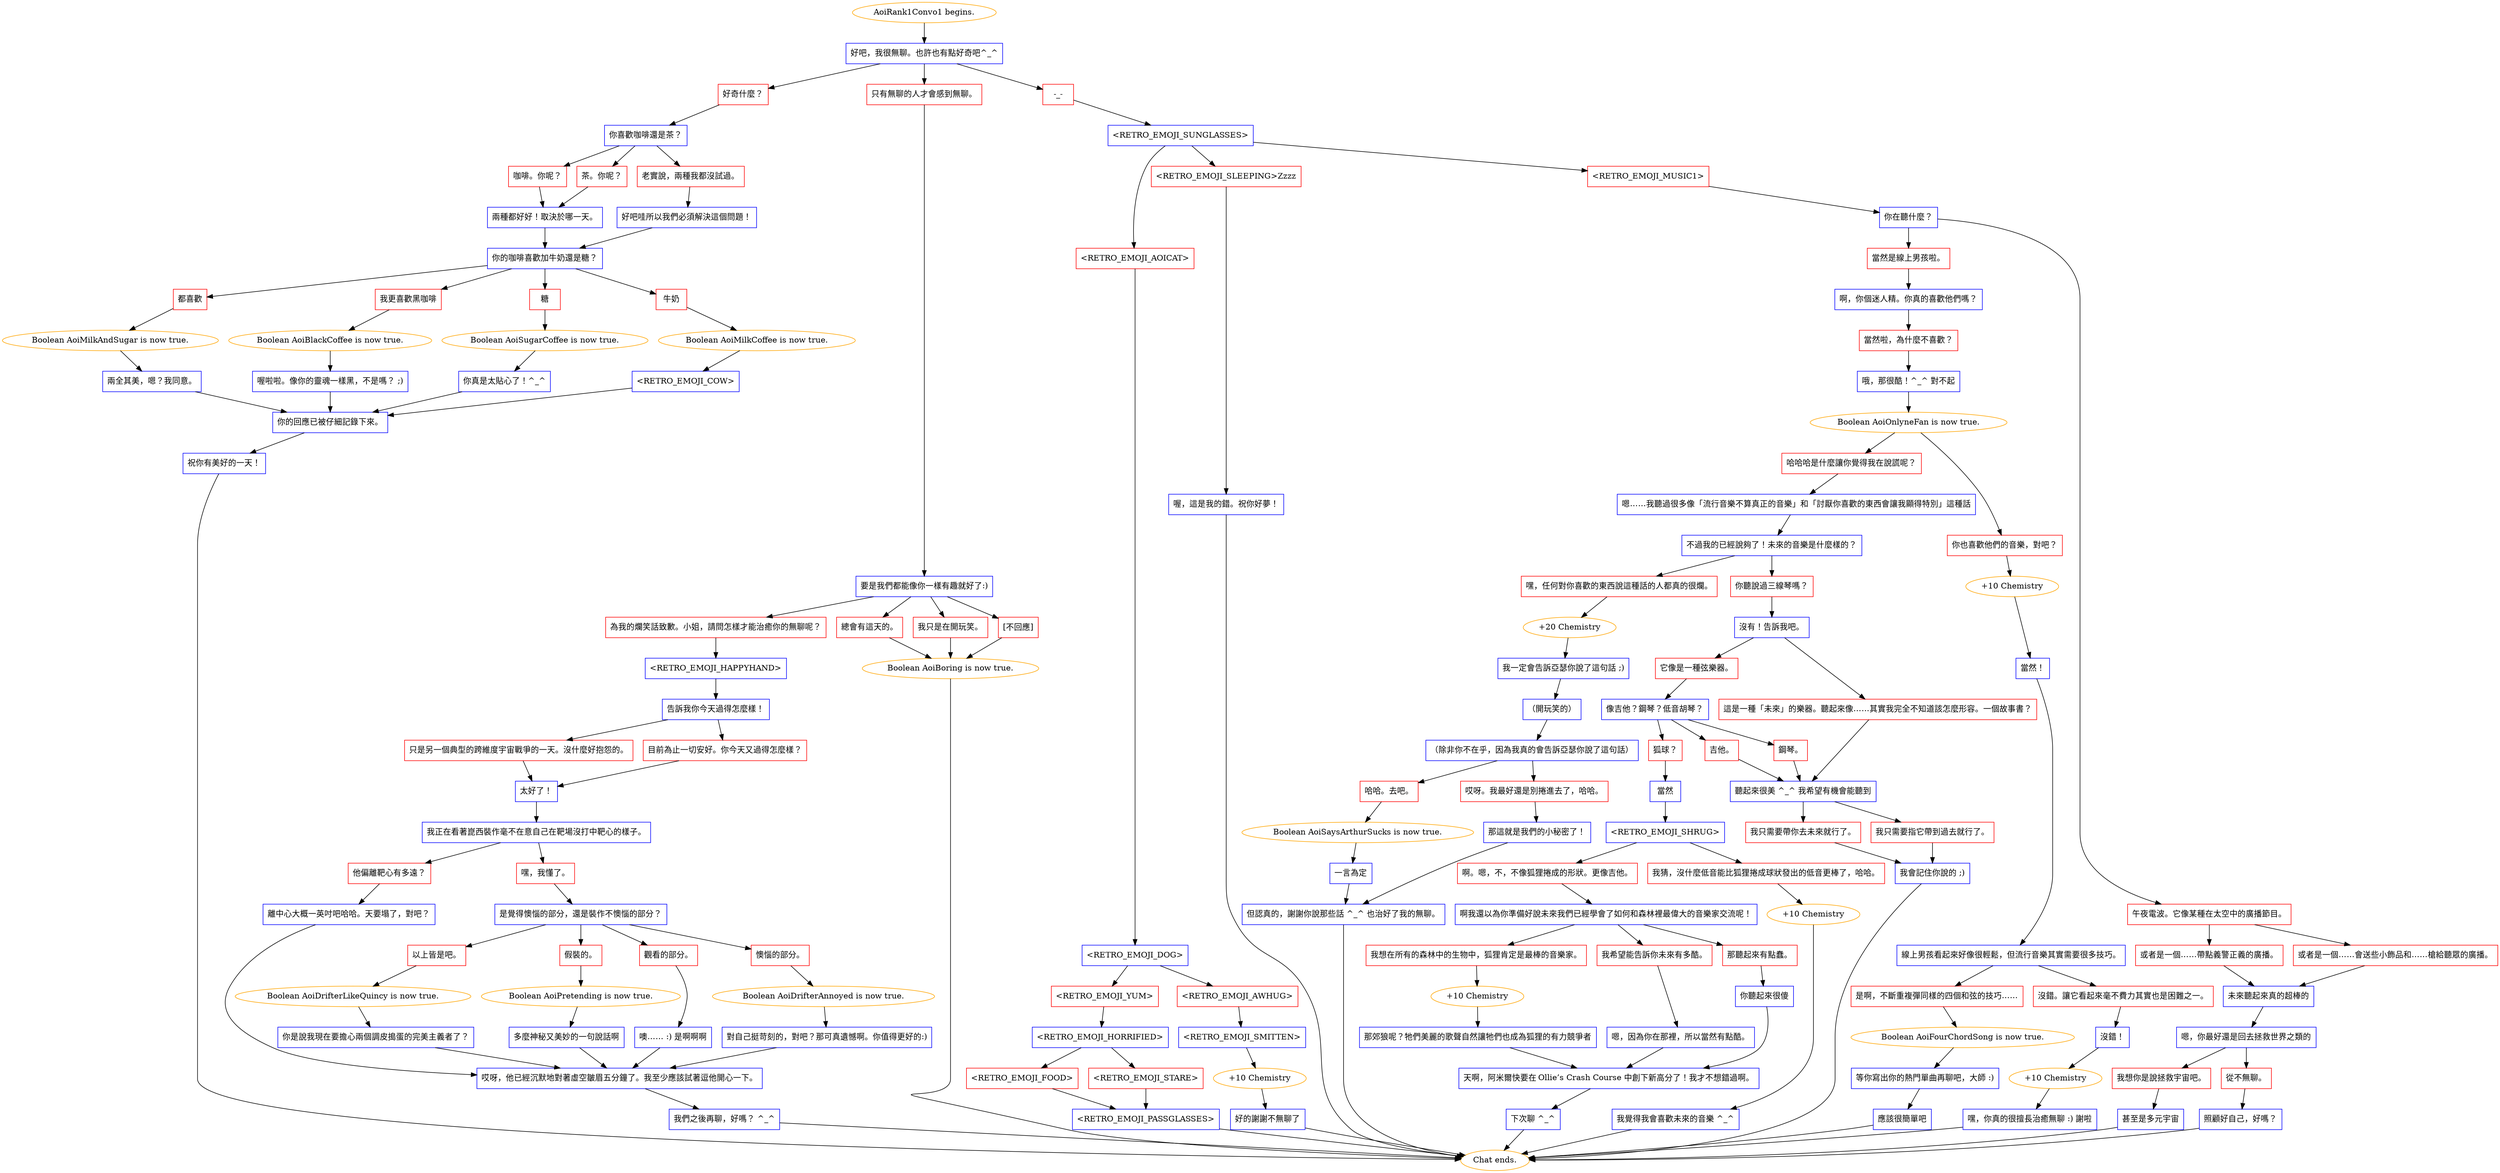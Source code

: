 digraph {
	"AoiRank1Convo1 begins." [color=orange];
		"AoiRank1Convo1 begins." -> j637424644;
	j637424644 [label="好吧，我很無聊。也許也有點好奇吧^_^",shape=box,color=blue];
		j637424644 -> j2966899354;
		j637424644 -> j2948252417;
		j637424644 -> j1239788194;
	j2966899354 [label="好奇什麼？",shape=box,color=red];
		j2966899354 -> j1601357658;
	j2948252417 [label="只有無聊的人才會感到無聊。",shape=box,color=red];
		j2948252417 -> j3419749999;
	j1239788194 [label="-_-",shape=box,color=red];
		j1239788194 -> j362087304;
	j1601357658 [label="你喜歡咖啡還是茶？",shape=box,color=blue];
		j1601357658 -> j2838077772;
		j1601357658 -> j2007359877;
		j1601357658 -> j3297671786;
	j3419749999 [label="要是我們都能像你一樣有趣就好了:)",shape=box,color=blue];
		j3419749999 -> j1582285116;
		j3419749999 -> j1670239337;
		j3419749999 -> j1235659746;
		j3419749999 -> j3548274796;
	j362087304 [label="<RETRO_EMOJI_SUNGLASSES>",shape=box,color=blue];
		j362087304 -> j4189390004;
		j362087304 -> j1800447338;
		j362087304 -> j1363102921;
	j2838077772 [label="咖啡。你呢？",shape=box,color=red];
		j2838077772 -> j1366639994;
	j2007359877 [label="茶。你呢？",shape=box,color=red];
		j2007359877 -> j1366639994;
	j3297671786 [label="老實說，兩種我都沒試過。",shape=box,color=red];
		j3297671786 -> j3754529741;
	j1582285116 [label="為我的爛笑話致歉。小姐，請問怎樣才能治癒你的無聊呢？",shape=box,color=red];
		j1582285116 -> j3968155060;
	j1670239337 [label="總會有這天的。",shape=box,color=red];
		j1670239337 -> j3774960128;
	j1235659746 [label="我只是在開玩笑。",shape=box,color=red];
		j1235659746 -> j3774960128;
	j3548274796 [label="[不回應]",shape=box,color=red];
		j3548274796 -> j3774960128;
	j4189390004 [label="<RETRO_EMOJI_AOICAT>",shape=box,color=red];
		j4189390004 -> j2265653467;
	j1800447338 [label="<RETRO_EMOJI_SLEEPING>Zzzz",shape=box,color=red];
		j1800447338 -> j3031653389;
	j1363102921 [label="<RETRO_EMOJI_MUSIC1>",shape=box,color=red];
		j1363102921 -> j3905723451;
	j1366639994 [label="兩種都好好！取決於哪一天。",shape=box,color=blue];
		j1366639994 -> j2769460883;
	j3754529741 [label="好吧哇所以我們必須解決這個問題！",shape=box,color=blue];
		j3754529741 -> j2769460883;
	j3968155060 [label="<RETRO_EMOJI_HAPPYHAND>",shape=box,color=blue];
		j3968155060 -> j1939054192;
	j3774960128 [label="Boolean AoiBoring is now true.",color=orange];
		j3774960128 -> "Chat ends.";
	j2265653467 [label="<RETRO_EMOJI_DOG>",shape=box,color=blue];
		j2265653467 -> j826158780;
		j2265653467 -> j3281289401;
	j3031653389 [label="喔，這是我的錯。祝你好夢！",shape=box,color=blue];
		j3031653389 -> "Chat ends.";
	j3905723451 [label="你在聽什麼？",shape=box,color=blue];
		j3905723451 -> j3272533278;
		j3905723451 -> j1363069750;
	j2769460883 [label="你的咖啡喜歡加牛奶還是糖？",shape=box,color=blue];
		j2769460883 -> j436118362;
		j2769460883 -> j3012709215;
		j2769460883 -> j1058307295;
		j2769460883 -> j3763830670;
	j1939054192 [label="告訴我你今天過得怎麼樣！",shape=box,color=blue];
		j1939054192 -> j4202288791;
		j1939054192 -> j900461876;
	"Chat ends." [color=orange];
	j826158780 [label="<RETRO_EMOJI_YUM>",shape=box,color=red];
		j826158780 -> j1965365248;
	j3281289401 [label="<RETRO_EMOJI_AWHUG>",shape=box,color=red];
		j3281289401 -> j2398993564;
	j3272533278 [label="當然是線上男孩啦。",shape=box,color=red];
		j3272533278 -> j293246049;
	j1363069750 [label="午夜電波。它像某種在太空中的廣播節目。",shape=box,color=red];
		j1363069750 -> j296766175;
		j1363069750 -> j2277199179;
	j436118362 [label="都喜歡",shape=box,color=red];
		j436118362 -> j2042781589;
	j3012709215 [label="我更喜歡黑咖啡",shape=box,color=red];
		j3012709215 -> j1301219732;
	j1058307295 [label="糖",shape=box,color=red];
		j1058307295 -> j812817849;
	j3763830670 [label="牛奶",shape=box,color=red];
		j3763830670 -> j2104758815;
	j4202288791 [label="只是另一個典型的跨維度宇宙戰爭的一天。沒什麼好抱怨的。",shape=box,color=red];
		j4202288791 -> j2310807127;
	j900461876 [label="目前為止一切安好。你今天又過得怎麼樣？",shape=box,color=red];
		j900461876 -> j2310807127;
	j1965365248 [label="<RETRO_EMOJI_HORRIFIED>",shape=box,color=blue];
		j1965365248 -> j1317376976;
		j1965365248 -> j4262695449;
	j2398993564 [label="<RETRO_EMOJI_SMITTEN>",shape=box,color=blue];
		j2398993564 -> j2706916013;
	j293246049 [label="啊，你個迷人精。你真的喜歡他們嗎？",shape=box,color=blue];
		j293246049 -> j2685246112;
	j296766175 [label="或者是一個……帶點義警正義的廣播。",shape=box,color=red];
		j296766175 -> j350200697;
	j2277199179 [label="或者是一個……會送些小飾品和……槍給聽眾的廣播。",shape=box,color=red];
		j2277199179 -> j350200697;
	j2042781589 [label="Boolean AoiMilkAndSugar is now true.",color=orange];
		j2042781589 -> j2385280371;
	j1301219732 [label="Boolean AoiBlackCoffee is now true.",color=orange];
		j1301219732 -> j3069926495;
	j812817849 [label="Boolean AoiSugarCoffee is now true.",color=orange];
		j812817849 -> j902622470;
	j2104758815 [label="Boolean AoiMilkCoffee is now true.",color=orange];
		j2104758815 -> j424585792;
	j2310807127 [label="太好了！",shape=box,color=blue];
		j2310807127 -> j1888907729;
	j1317376976 [label="<RETRO_EMOJI_FOOD>",shape=box,color=red];
		j1317376976 -> j3464171481;
	j4262695449 [label="<RETRO_EMOJI_STARE>",shape=box,color=red];
		j4262695449 -> j3464171481;
	j2706916013 [label="+10 Chemistry",color=orange];
		j2706916013 -> j1759365694;
	j2685246112 [label="當然啦，為什麼不喜歡？",shape=box,color=red];
		j2685246112 -> j2055318849;
	j350200697 [label="未來聽起來真的超棒的",shape=box,color=blue];
		j350200697 -> j2317623232;
	j2385280371 [label="兩全其美，嗯？我同意。",shape=box,color=blue];
		j2385280371 -> j754841055;
	j3069926495 [label="喔啦啦。像你的靈魂一樣黑，不是嗎？ ;)",shape=box,color=blue];
		j3069926495 -> j754841055;
	j902622470 [label="你真是太貼心了！^_^",shape=box,color=blue];
		j902622470 -> j754841055;
	j424585792 [label="<RETRO_EMOJI_COW>",shape=box,color=blue];
		j424585792 -> j754841055;
	j1888907729 [label="我正在看著崑西裝作毫不在意自己在靶場沒打中靶心的樣子。",shape=box,color=blue];
		j1888907729 -> j4230740486;
		j1888907729 -> j2482878642;
	j3464171481 [label="<RETRO_EMOJI_PASSGLASSES>",shape=box,color=blue];
		j3464171481 -> "Chat ends.";
	j1759365694 [label="好的謝謝不無聊了",shape=box,color=blue];
		j1759365694 -> "Chat ends.";
	j2055318849 [label="哦，那很酷！^_^ 對不起",shape=box,color=blue];
		j2055318849 -> j1089824813;
	j2317623232 [label="嗯，你最好還是回去拯救世界之類的",shape=box,color=blue];
		j2317623232 -> j714076999;
		j2317623232 -> j4217315949;
	j754841055 [label="你的回應已被仔細記錄下來。",shape=box,color=blue];
		j754841055 -> j1891717797;
	j4230740486 [label="他偏離靶心有多遠？",shape=box,color=red];
		j4230740486 -> j2257235990;
	j2482878642 [label="嘿，我懂了。",shape=box,color=red];
		j2482878642 -> j1078423784;
	j1089824813 [label="Boolean AoiOnlyneFan is now true.",color=orange];
		j1089824813 -> j745017202;
		j1089824813 -> j122775383;
	j714076999 [label="我想你是說拯救宇宙吧。",shape=box,color=red];
		j714076999 -> j3483257475;
	j4217315949 [label="從不無聊。",shape=box,color=red];
		j4217315949 -> j3211162293;
	j1891717797 [label="祝你有美好的一天！",shape=box,color=blue];
		j1891717797 -> "Chat ends.";
	j2257235990 [label="離中心大概一英吋吧哈哈。天要塌了，對吧？",shape=box,color=blue];
		j2257235990 -> j587687737;
	j1078423784 [label="是覺得懊惱的部分，還是裝作不懊惱的部分？",shape=box,color=blue];
		j1078423784 -> j2666471554;
		j1078423784 -> j2291610151;
		j1078423784 -> j1449625932;
		j1078423784 -> j2353407769;
	j745017202 [label="哈哈哈是什麼讓你覺得我在說謊呢？",shape=box,color=red];
		j745017202 -> j1908593280;
	j122775383 [label="你也喜歡他們的音樂，對吧？",shape=box,color=red];
		j122775383 -> j769598122;
	j3483257475 [label="甚至是多元宇宙",shape=box,color=blue];
		j3483257475 -> "Chat ends.";
	j3211162293 [label="照顧好自己，好嗎？",shape=box,color=blue];
		j3211162293 -> "Chat ends.";
	j587687737 [label="哎呀，他已經沉默地對著虛空皺眉五分鐘了。我至少應該試著逗他開心一下。",shape=box,color=blue];
		j587687737 -> j217123778;
	j2666471554 [label="以上皆是吧。",shape=box,color=red];
		j2666471554 -> j2308803323;
	j2291610151 [label="假裝的。",shape=box,color=red];
		j2291610151 -> j1503000554;
	j1449625932 [label="觀看的部分。",shape=box,color=red];
		j1449625932 -> j2391554867;
	j2353407769 [label="懊惱的部分。",shape=box,color=red];
		j2353407769 -> j3924818793;
	j1908593280 [label="嗯……我聽過很多像「流行音樂不算真正的音樂」和「討厭你喜歡的東西會讓我顯得特別」這種話",shape=box,color=blue];
		j1908593280 -> j3394058902;
	j769598122 [label="+10 Chemistry",color=orange];
		j769598122 -> j2418980679;
	j217123778 [label="我們之後再聊，好嗎？ ^_^",shape=box,color=blue];
		j217123778 -> "Chat ends.";
	j2308803323 [label="Boolean AoiDrifterLikeQuincy is now true.",color=orange];
		j2308803323 -> j861030072;
	j1503000554 [label="Boolean AoiPretending is now true.",color=orange];
		j1503000554 -> j4264213314;
	j2391554867 [label="噢…… :) 是啊啊啊",shape=box,color=blue];
		j2391554867 -> j587687737;
	j3924818793 [label="Boolean AoiDrifterAnnoyed is now true.",color=orange];
		j3924818793 -> j693727396;
	j3394058902 [label="不過我的已經說夠了！未來的音樂是什麼樣的？",shape=box,color=blue];
		j3394058902 -> j3769389245;
		j3394058902 -> j2666964187;
	j2418980679 [label="當然！",shape=box,color=blue];
		j2418980679 -> j2129842966;
	j861030072 [label="你是說我現在要擔心兩個調皮搗蛋的完美主義者了？",shape=box,color=blue];
		j861030072 -> j587687737;
	j4264213314 [label="多麼神秘又美妙的一句說話啊",shape=box,color=blue];
		j4264213314 -> j587687737;
	j693727396 [label="對自己挺苛刻的，對吧？那可真遺憾啊。你值得更好的:)",shape=box,color=blue];
		j693727396 -> j587687737;
	j3769389245 [label="嘿，任何對你喜歡的東西說這種話的人都真的很爛。",shape=box,color=red];
		j3769389245 -> j1094376950;
	j2666964187 [label="你聽說過三線琴嗎？",shape=box,color=red];
		j2666964187 -> j1173325145;
	j2129842966 [label="線上男孩看起來好像很輕鬆，但流行音樂其實需要很多技巧。",shape=box,color=blue];
		j2129842966 -> j491213367;
		j2129842966 -> j620998992;
	j1094376950 [label="+20 Chemistry",color=orange];
		j1094376950 -> j3679173272;
	j1173325145 [label="沒有！告訴我吧。",shape=box,color=blue];
		j1173325145 -> j2610813510;
		j1173325145 -> j1436866991;
	j491213367 [label="是啊，不斷重複彈同樣的四個和弦的技巧……",shape=box,color=red];
		j491213367 -> j1205207930;
	j620998992 [label="沒錯。讓它看起來毫不費力其實也是困難之一。",shape=box,color=red];
		j620998992 -> j3519661567;
	j3679173272 [label="我一定會告訴亞瑟你說了這句話 ;)",shape=box,color=blue];
		j3679173272 -> j3108346161;
	j2610813510 [label="它像是一種弦樂器。",shape=box,color=red];
		j2610813510 -> j531172957;
	j1436866991 [label="這是一種「未來」的樂器。聽起來像……其實我完全不知道該怎麼形容。一個故事書？",shape=box,color=red];
		j1436866991 -> j2724720913;
	j1205207930 [label="Boolean AoiFourChordSong is now true.",color=orange];
		j1205207930 -> j3336103200;
	j3519661567 [label="沒錯！",shape=box,color=blue];
		j3519661567 -> j1172687890;
	j3108346161 [label="（開玩笑的）",shape=box,color=blue];
		j3108346161 -> j2624344531;
	j531172957 [label="像吉他？鋼琴？低音胡琴？",shape=box,color=blue];
		j531172957 -> j1491804660;
		j531172957 -> j3272205917;
		j531172957 -> j1075010558;
	j2724720913 [label="聽起來很美 ^_^ 我希望有機會能聽到",shape=box,color=blue];
		j2724720913 -> j21846529;
		j2724720913 -> j419317370;
	j3336103200 [label="等你寫出你的熱門單曲再聊吧，大師 :)",shape=box,color=blue];
		j3336103200 -> j1034141103;
	j1172687890 [label="+10 Chemistry",color=orange];
		j1172687890 -> j2140702227;
	j2624344531 [label="（除非你不在乎，因為我真的會告訴亞瑟你說了這句話）",shape=box,color=blue];
		j2624344531 -> j266375044;
		j2624344531 -> j2732028946;
	j1491804660 [label="狐球？",shape=box,color=red];
		j1491804660 -> j4268224581;
	j3272205917 [label="吉他。",shape=box,color=red];
		j3272205917 -> j2724720913;
	j1075010558 [label="鋼琴。",shape=box,color=red];
		j1075010558 -> j2724720913;
	j21846529 [label="我只需要帶你去未來就行了。",shape=box,color=red];
		j21846529 -> j847262954;
	j419317370 [label="我只需要指它帶到過去就行了。",shape=box,color=red];
		j419317370 -> j847262954;
	j1034141103 [label="應該很簡單吧",shape=box,color=blue];
		j1034141103 -> "Chat ends.";
	j2140702227 [label="嘿，你真的很擅長治癒無聊 :) 謝啦",shape=box,color=blue];
		j2140702227 -> "Chat ends.";
	j266375044 [label="哈哈。去吧。",shape=box,color=red];
		j266375044 -> j3762832548;
	j2732028946 [label="哎呀。我最好還是別捲進去了，哈哈。",shape=box,color=red];
		j2732028946 -> j517927688;
	j4268224581 [label="當然",shape=box,color=blue];
		j4268224581 -> j1093472439;
	j847262954 [label="我會記住你說的 ;)",shape=box,color=blue];
		j847262954 -> "Chat ends.";
	j3762832548 [label="Boolean AoiSaysArthurSucks is now true.",color=orange];
		j3762832548 -> j1646457129;
	j517927688 [label="那這就是我們的小秘密了！",shape=box,color=blue];
		j517927688 -> j1935130721;
	j1093472439 [label="<RETRO_EMOJI_SHRUG>",shape=box,color=blue];
		j1093472439 -> j4169553291;
		j1093472439 -> j3694280564;
	j1646457129 [label="一言為定",shape=box,color=blue];
		j1646457129 -> j1935130721;
	j1935130721 [label="但認真的，謝謝你說那些話 ^_^ 也治好了我的無聊。",shape=box,color=blue];
		j1935130721 -> "Chat ends.";
	j4169553291 [label="啊。嗯，不，不像狐狸捲成的形狀。更像吉他。",shape=box,color=red];
		j4169553291 -> j94824238;
	j3694280564 [label="我猜，沒什麼低音能比狐狸捲成球狀發出的低音更棒了，哈哈。",shape=box,color=red];
		j3694280564 -> j2927669323;
	j94824238 [label="啊我還以為你準備好說未來我們已經學會了如何和森林裡最偉大的音樂家交流呢！",shape=box,color=blue];
		j94824238 -> j1496463414;
		j94824238 -> j3825711196;
		j94824238 -> j1126909929;
	j2927669323 [label="+10 Chemistry",color=orange];
		j2927669323 -> j1945554235;
	j1496463414 [label="我想在所有的森林中的生物中，狐狸肯定是最棒的音樂家。",shape=box,color=red];
		j1496463414 -> j2062325288;
	j3825711196 [label="我希望能告訴你未來有多酷。",shape=box,color=red];
		j3825711196 -> j1291311558;
	j1126909929 [label="那聽起來有點蠢。",shape=box,color=red];
		j1126909929 -> j3636205382;
	j1945554235 [label="我覺得我會喜歡未來的音樂 ^_^",shape=box,color=blue];
		j1945554235 -> "Chat ends.";
	j2062325288 [label="+10 Chemistry",color=orange];
		j2062325288 -> j2806463655;
	j1291311558 [label="嗯，因為你在那裡，所以當然有點酷。",shape=box,color=blue];
		j1291311558 -> j3377979759;
	j3636205382 [label="你聽起來很傻",shape=box,color=blue];
		j3636205382 -> j3377979759;
	j2806463655 [label="那郊狼呢？牠們美麗的歌聲自然讓牠們也成為狐狸的有力競爭者",shape=box,color=blue];
		j2806463655 -> j3377979759;
	j3377979759 [label="天啊，阿米爾快要在 Ollie’s Crash Course 中創下新高分了！我才不想錯過啊。",shape=box,color=blue];
		j3377979759 -> j1596131288;
	j1596131288 [label="下次聊 ^_^",shape=box,color=blue];
		j1596131288 -> "Chat ends.";
}